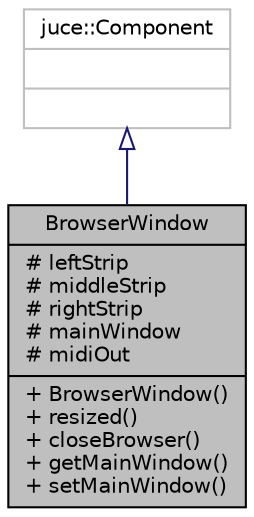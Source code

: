 digraph "BrowserWindow"
{
 // LATEX_PDF_SIZE
  bgcolor="transparent";
  edge [fontname="Helvetica",fontsize="10",labelfontname="Helvetica",labelfontsize="10"];
  node [fontname="Helvetica",fontsize="10",shape=record];
  Node1 [label="{BrowserWindow\n|# leftStrip\l# middleStrip\l# rightStrip\l# mainWindow\l# midiOut\l|+ BrowserWindow()\l+ resized()\l+ closeBrowser()\l+ getMainWindow()\l+ setMainWindow()\l}",height=0.2,width=0.4,color="black", fillcolor="grey75", style="filled", fontcolor="black",tooltip="The BrowserWindow class is a simple window which displays controls to navigate the dj software browse..."];
  Node2 -> Node1 [dir="back",color="midnightblue",fontsize="10",style="solid",arrowtail="onormal"];
  Node2 [label="{juce::Component\n||}",height=0.2,width=0.4,color="grey75",tooltip=" "];
}

